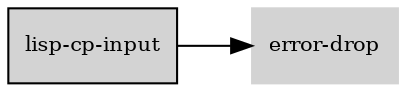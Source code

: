 digraph "lisp_cp_input_subgraph" {
  rankdir=LR;
  node [shape=box, style=filled, fontsize=10, color=lightgray, fontcolor=black, fillcolor=lightgray];
  "lisp-cp-input" [color=black, fontcolor=black, fillcolor=lightgray];
  edge [fontsize=8];
  "lisp-cp-input" -> "error-drop";
}
